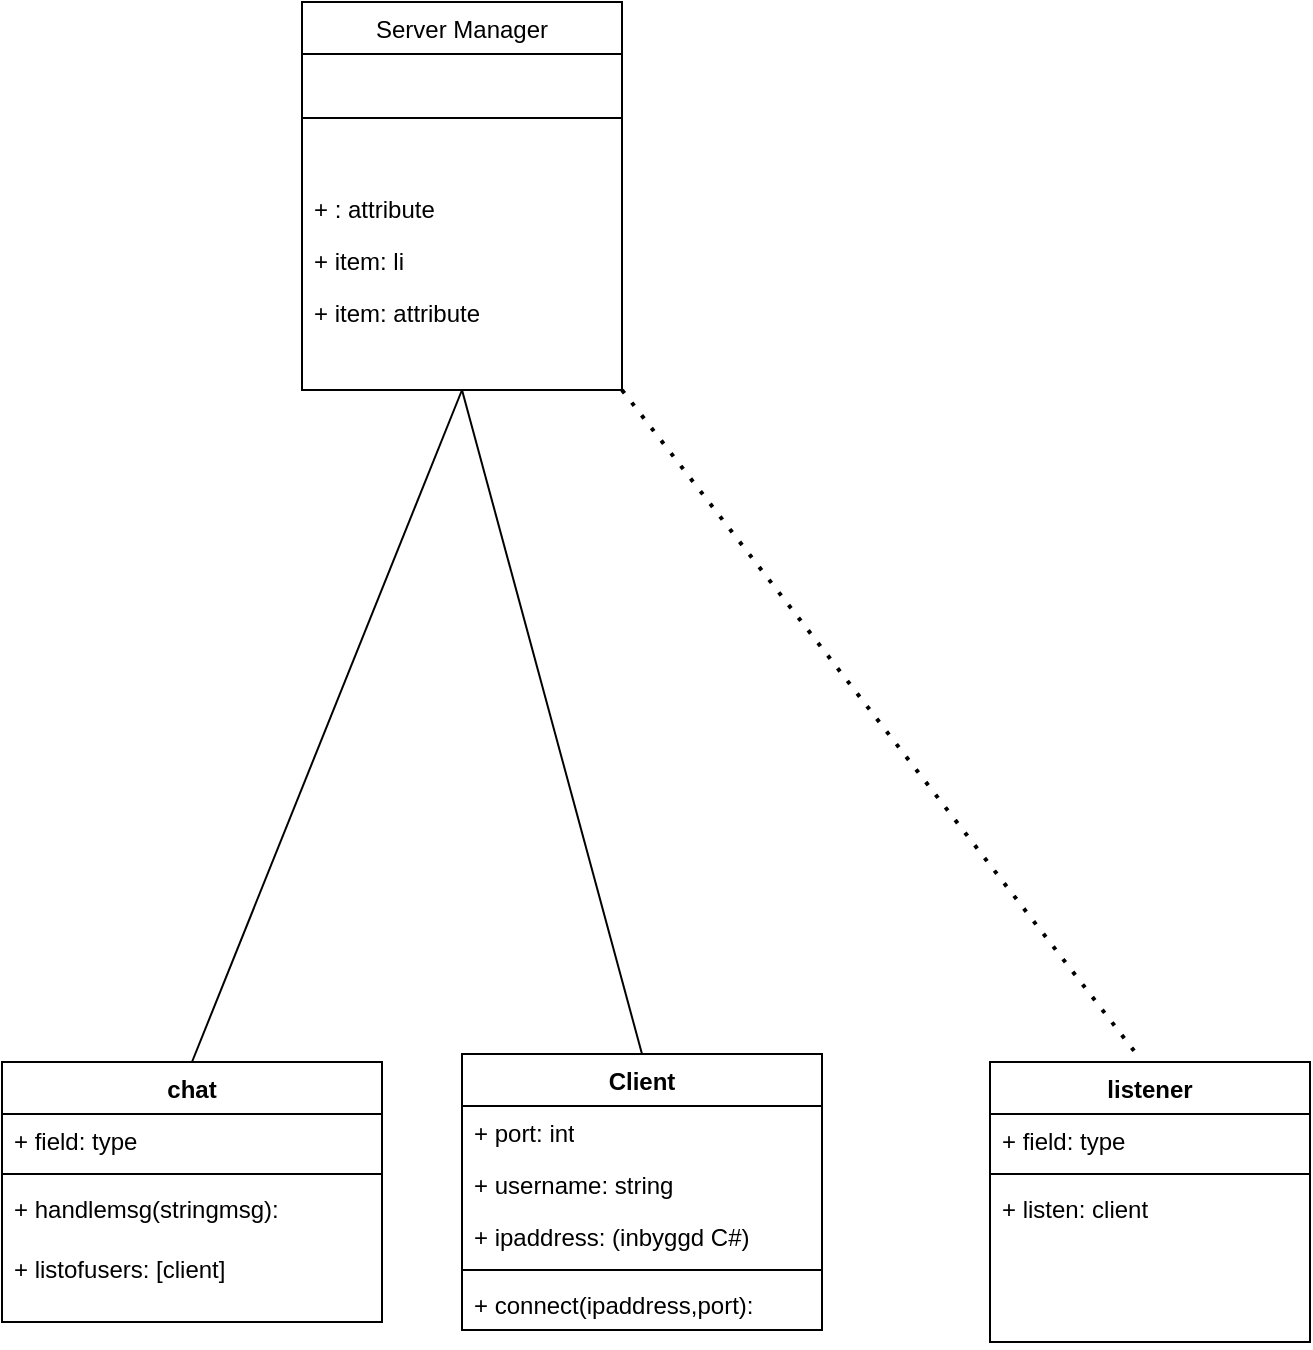 <mxfile version="24.2.0" type="google">
  <diagram id="C5RBs43oDa-KdzZeNtuy" name="Page-1">
    <mxGraphModel grid="1" page="1" gridSize="10" guides="1" tooltips="1" connect="1" arrows="1" fold="1" pageScale="1" pageWidth="827" pageHeight="1169" math="0" shadow="0">
      <root>
        <mxCell id="WIyWlLk6GJQsqaUBKTNV-0" />
        <mxCell id="WIyWlLk6GJQsqaUBKTNV-1" parent="WIyWlLk6GJQsqaUBKTNV-0" />
        <mxCell id="zkfFHV4jXpPFQw0GAbJ--6" value="Server Manager" style="swimlane;fontStyle=0;align=center;verticalAlign=top;childLayout=stackLayout;horizontal=1;startSize=26;horizontalStack=0;resizeParent=1;resizeLast=0;collapsible=1;marginBottom=0;rounded=0;shadow=0;strokeWidth=1;" vertex="1" parent="WIyWlLk6GJQsqaUBKTNV-1">
          <mxGeometry x="-10" y="40" width="160" height="194" as="geometry">
            <mxRectangle x="130" y="380" width="160" height="26" as="alternateBounds" />
          </mxGeometry>
        </mxCell>
        <mxCell id="zkfFHV4jXpPFQw0GAbJ--9" value="" style="line;html=1;strokeWidth=1;align=left;verticalAlign=middle;spacingTop=-1;spacingLeft=3;spacingRight=3;rotatable=0;labelPosition=right;points=[];portConstraint=eastwest;" vertex="1" parent="zkfFHV4jXpPFQw0GAbJ--6">
          <mxGeometry y="26" width="160" height="64" as="geometry" />
        </mxCell>
        <mxCell id="cjn-FKOb4FDyuOZyCZJB-22" value="+ : attribute" style="text;strokeColor=none;fillColor=none;align=left;verticalAlign=top;spacingLeft=4;spacingRight=4;overflow=hidden;rotatable=0;points=[[0,0.5],[1,0.5]];portConstraint=eastwest;whiteSpace=wrap;html=1;" vertex="1" parent="zkfFHV4jXpPFQw0GAbJ--6">
          <mxGeometry y="90" width="160" height="26" as="geometry" />
        </mxCell>
        <mxCell id="cjn-FKOb4FDyuOZyCZJB-21" value="+ item: li" style="text;strokeColor=none;fillColor=none;align=left;verticalAlign=top;spacingLeft=4;spacingRight=4;overflow=hidden;rotatable=0;points=[[0,0.5],[1,0.5]];portConstraint=eastwest;whiteSpace=wrap;html=1;" vertex="1" parent="zkfFHV4jXpPFQw0GAbJ--6">
          <mxGeometry y="116" width="160" height="26" as="geometry" />
        </mxCell>
        <mxCell id="cjn-FKOb4FDyuOZyCZJB-20" value="+ item: attribute" style="text;strokeColor=none;fillColor=none;align=left;verticalAlign=top;spacingLeft=4;spacingRight=4;overflow=hidden;rotatable=0;points=[[0,0.5],[1,0.5]];portConstraint=eastwest;whiteSpace=wrap;html=1;" vertex="1" parent="zkfFHV4jXpPFQw0GAbJ--6">
          <mxGeometry y="142" width="160" height="26" as="geometry" />
        </mxCell>
        <mxCell id="cjn-FKOb4FDyuOZyCZJB-7" value="" style="endArrow=none;html=1;rounded=0;entryX=0.5;entryY=1;entryDx=0;entryDy=0;exitX=0.5;exitY=0;exitDx=0;exitDy=0;" edge="1" parent="WIyWlLk6GJQsqaUBKTNV-1" source="cjn-FKOb4FDyuOZyCZJB-8" target="zkfFHV4jXpPFQw0GAbJ--6">
          <mxGeometry width="50" height="50" relative="1" as="geometry">
            <mxPoint x="40" y="570" as="sourcePoint" />
            <mxPoint x="70" y="520" as="targetPoint" />
          </mxGeometry>
        </mxCell>
        <mxCell id="cjn-FKOb4FDyuOZyCZJB-8" value="chat" style="swimlane;fontStyle=1;align=center;verticalAlign=top;childLayout=stackLayout;horizontal=1;startSize=26;horizontalStack=0;resizeParent=1;resizeParentMax=0;resizeLast=0;collapsible=1;marginBottom=0;whiteSpace=wrap;html=1;" vertex="1" parent="WIyWlLk6GJQsqaUBKTNV-1">
          <mxGeometry x="-160" y="570" width="190" height="130" as="geometry" />
        </mxCell>
        <mxCell id="cjn-FKOb4FDyuOZyCZJB-9" value="+ field: type" style="text;strokeColor=none;fillColor=none;align=left;verticalAlign=top;spacingLeft=4;spacingRight=4;overflow=hidden;rotatable=0;points=[[0,0.5],[1,0.5]];portConstraint=eastwest;whiteSpace=wrap;html=1;" vertex="1" parent="cjn-FKOb4FDyuOZyCZJB-8">
          <mxGeometry y="26" width="190" height="26" as="geometry" />
        </mxCell>
        <mxCell id="cjn-FKOb4FDyuOZyCZJB-10" value="" style="line;strokeWidth=1;fillColor=none;align=left;verticalAlign=middle;spacingTop=-1;spacingLeft=3;spacingRight=3;rotatable=0;labelPosition=right;points=[];portConstraint=eastwest;strokeColor=inherit;" vertex="1" parent="cjn-FKOb4FDyuOZyCZJB-8">
          <mxGeometry y="52" width="190" height="8" as="geometry" />
        </mxCell>
        <mxCell id="cjn-FKOb4FDyuOZyCZJB-11" value="+ handlemsg(stringmsg):&amp;nbsp;" style="text;strokeColor=none;fillColor=none;align=left;verticalAlign=top;spacingLeft=4;spacingRight=4;overflow=hidden;rotatable=0;points=[[0,0.5],[1,0.5]];portConstraint=eastwest;whiteSpace=wrap;html=1;" vertex="1" parent="cjn-FKOb4FDyuOZyCZJB-8">
          <mxGeometry y="60" width="190" height="30" as="geometry" />
        </mxCell>
        <mxCell id="cjn-FKOb4FDyuOZyCZJB-12" value="+ listofusers: [client]" style="text;strokeColor=none;fillColor=none;align=left;verticalAlign=top;spacingLeft=4;spacingRight=4;overflow=hidden;rotatable=0;points=[[0,0.5],[1,0.5]];portConstraint=eastwest;whiteSpace=wrap;html=1;" vertex="1" parent="cjn-FKOb4FDyuOZyCZJB-8">
          <mxGeometry y="90" width="190" height="40" as="geometry" />
        </mxCell>
        <mxCell id="cjn-FKOb4FDyuOZyCZJB-13" value="Client" style="swimlane;fontStyle=1;align=center;verticalAlign=top;childLayout=stackLayout;horizontal=1;startSize=26;horizontalStack=0;resizeParent=1;resizeParentMax=0;resizeLast=0;collapsible=1;marginBottom=0;whiteSpace=wrap;html=1;" vertex="1" parent="WIyWlLk6GJQsqaUBKTNV-1">
          <mxGeometry x="70" y="566" width="180" height="138" as="geometry" />
        </mxCell>
        <mxCell id="cjn-FKOb4FDyuOZyCZJB-17" value="+ port: int" style="text;strokeColor=none;fillColor=none;align=left;verticalAlign=top;spacingLeft=4;spacingRight=4;overflow=hidden;rotatable=0;points=[[0,0.5],[1,0.5]];portConstraint=eastwest;whiteSpace=wrap;html=1;" vertex="1" parent="cjn-FKOb4FDyuOZyCZJB-13">
          <mxGeometry y="26" width="180" height="26" as="geometry" />
        </mxCell>
        <mxCell id="cjn-FKOb4FDyuOZyCZJB-18" value="+ username: string" style="text;strokeColor=none;fillColor=none;align=left;verticalAlign=top;spacingLeft=4;spacingRight=4;overflow=hidden;rotatable=0;points=[[0,0.5],[1,0.5]];portConstraint=eastwest;whiteSpace=wrap;html=1;" vertex="1" parent="cjn-FKOb4FDyuOZyCZJB-13">
          <mxGeometry y="52" width="180" height="26" as="geometry" />
        </mxCell>
        <mxCell id="cjn-FKOb4FDyuOZyCZJB-14" value="+ ipaddress: (inbyggd C#)&lt;div&gt;&lt;br&gt;&lt;/div&gt;" style="text;strokeColor=none;fillColor=none;align=left;verticalAlign=top;spacingLeft=4;spacingRight=4;overflow=hidden;rotatable=0;points=[[0,0.5],[1,0.5]];portConstraint=eastwest;whiteSpace=wrap;html=1;" vertex="1" parent="cjn-FKOb4FDyuOZyCZJB-13">
          <mxGeometry y="78" width="180" height="26" as="geometry" />
        </mxCell>
        <mxCell id="cjn-FKOb4FDyuOZyCZJB-15" value="" style="line;strokeWidth=1;fillColor=none;align=left;verticalAlign=middle;spacingTop=-1;spacingLeft=3;spacingRight=3;rotatable=0;labelPosition=right;points=[];portConstraint=eastwest;strokeColor=inherit;" vertex="1" parent="cjn-FKOb4FDyuOZyCZJB-13">
          <mxGeometry y="104" width="180" height="8" as="geometry" />
        </mxCell>
        <mxCell id="cjn-FKOb4FDyuOZyCZJB-16" value="+ connect(ipaddress,port):&amp;nbsp;" style="text;strokeColor=none;fillColor=none;align=left;verticalAlign=top;spacingLeft=4;spacingRight=4;overflow=hidden;rotatable=0;points=[[0,0.5],[1,0.5]];portConstraint=eastwest;whiteSpace=wrap;html=1;" vertex="1" parent="cjn-FKOb4FDyuOZyCZJB-13">
          <mxGeometry y="112" width="180" height="26" as="geometry" />
        </mxCell>
        <mxCell id="cjn-FKOb4FDyuOZyCZJB-19" value="" style="endArrow=none;html=1;rounded=0;entryX=0.5;entryY=1;entryDx=0;entryDy=0;exitX=0.5;exitY=0;exitDx=0;exitDy=0;" edge="1" parent="WIyWlLk6GJQsqaUBKTNV-1" source="cjn-FKOb4FDyuOZyCZJB-13" target="zkfFHV4jXpPFQw0GAbJ--6">
          <mxGeometry width="50" height="50" relative="1" as="geometry">
            <mxPoint x="130" y="570" as="sourcePoint" />
            <mxPoint x="150" y="530" as="targetPoint" />
          </mxGeometry>
        </mxCell>
        <mxCell id="cjn-FKOb4FDyuOZyCZJB-23" value="listener" style="swimlane;fontStyle=1;align=center;verticalAlign=top;childLayout=stackLayout;horizontal=1;startSize=26;horizontalStack=0;resizeParent=1;resizeParentMax=0;resizeLast=0;collapsible=1;marginBottom=0;whiteSpace=wrap;html=1;" vertex="1" parent="WIyWlLk6GJQsqaUBKTNV-1">
          <mxGeometry x="334" y="570" width="160" height="140" as="geometry" />
        </mxCell>
        <mxCell id="cjn-FKOb4FDyuOZyCZJB-24" value="+ field: type" style="text;strokeColor=none;fillColor=none;align=left;verticalAlign=top;spacingLeft=4;spacingRight=4;overflow=hidden;rotatable=0;points=[[0,0.5],[1,0.5]];portConstraint=eastwest;whiteSpace=wrap;html=1;" vertex="1" parent="cjn-FKOb4FDyuOZyCZJB-23">
          <mxGeometry y="26" width="160" height="26" as="geometry" />
        </mxCell>
        <mxCell id="cjn-FKOb4FDyuOZyCZJB-25" value="" style="line;strokeWidth=1;fillColor=none;align=left;verticalAlign=middle;spacingTop=-1;spacingLeft=3;spacingRight=3;rotatable=0;labelPosition=right;points=[];portConstraint=eastwest;strokeColor=inherit;" vertex="1" parent="cjn-FKOb4FDyuOZyCZJB-23">
          <mxGeometry y="52" width="160" height="8" as="geometry" />
        </mxCell>
        <mxCell id="cjn-FKOb4FDyuOZyCZJB-26" value="+ listen: client" style="text;strokeColor=none;fillColor=none;align=left;verticalAlign=top;spacingLeft=4;spacingRight=4;overflow=hidden;rotatable=0;points=[[0,0.5],[1,0.5]];portConstraint=eastwest;whiteSpace=wrap;html=1;" vertex="1" parent="cjn-FKOb4FDyuOZyCZJB-23">
          <mxGeometry y="60" width="160" height="80" as="geometry" />
        </mxCell>
        <mxCell id="cjn-FKOb4FDyuOZyCZJB-31" value="" style="endArrow=none;dashed=1;html=1;dashPattern=1 3;strokeWidth=2;rounded=0;exitX=1;exitY=1;exitDx=0;exitDy=0;entryX=0.463;entryY=-0.021;entryDx=0;entryDy=0;entryPerimeter=0;" edge="1" parent="WIyWlLk6GJQsqaUBKTNV-1" source="zkfFHV4jXpPFQw0GAbJ--6" target="cjn-FKOb4FDyuOZyCZJB-23">
          <mxGeometry width="50" height="50" relative="1" as="geometry">
            <mxPoint x="390" y="450" as="sourcePoint" />
            <mxPoint x="440" y="400" as="targetPoint" />
          </mxGeometry>
        </mxCell>
      </root>
    </mxGraphModel>
  </diagram>
</mxfile>
